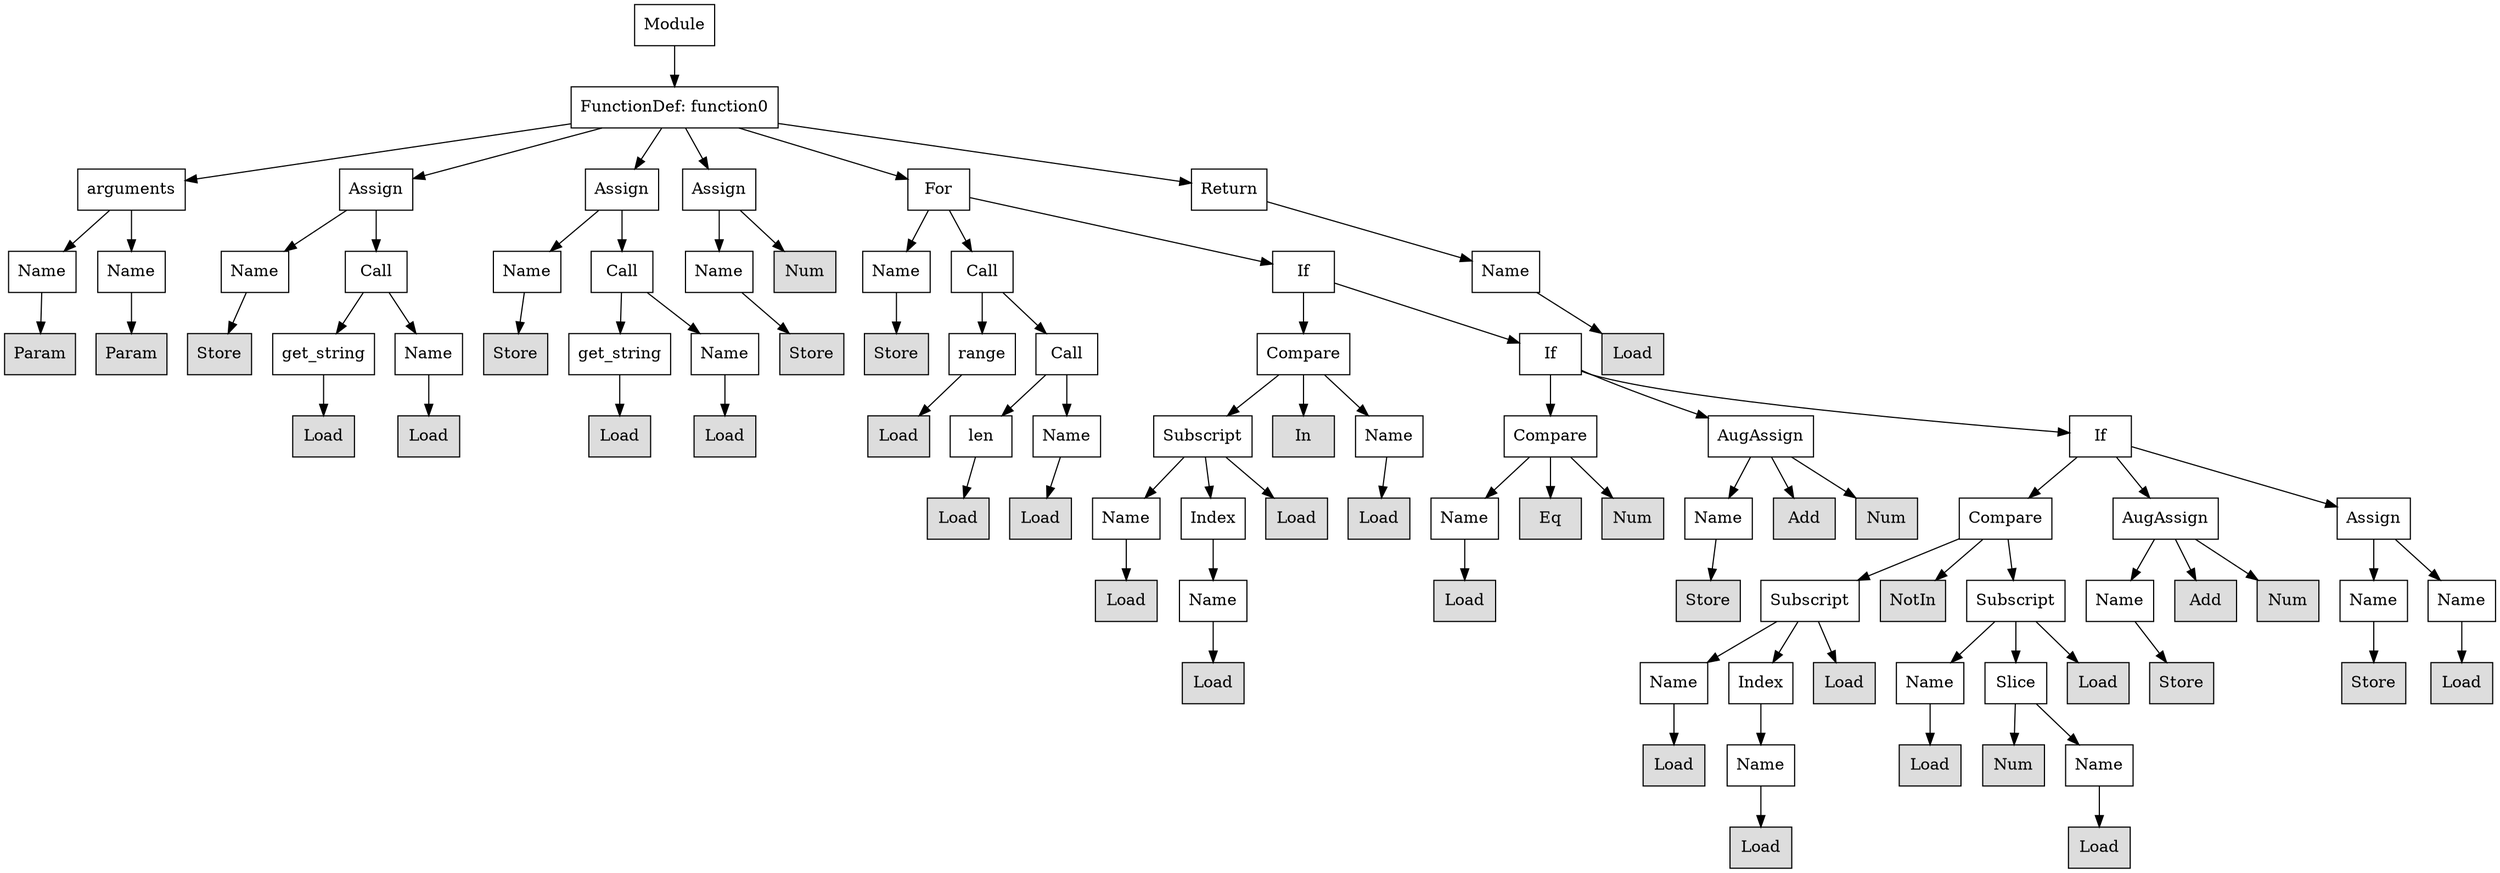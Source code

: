digraph G {
n0 [shape=rect, label="Module"];
n1 [shape=rect, label="FunctionDef: function0"];
n2 [shape=rect, label="arguments"];
n3 [shape=rect, label="Assign"];
n4 [shape=rect, label="Assign"];
n5 [shape=rect, label="Assign"];
n6 [shape=rect, label="For"];
n7 [shape=rect, label="Return"];
n8 [shape=rect, label="Name"];
n9 [shape=rect, label="Name"];
n10 [shape=rect, label="Name"];
n11 [shape=rect, label="Call"];
n12 [shape=rect, label="Name"];
n13 [shape=rect, label="Call"];
n14 [shape=rect, label="Name"];
n15 [shape=rect, label="Num" style="filled" fillcolor="#dddddd"];
n16 [shape=rect, label="Name"];
n17 [shape=rect, label="Call"];
n18 [shape=rect, label="If"];
n19 [shape=rect, label="Name"];
n20 [shape=rect, label="Param" style="filled" fillcolor="#dddddd"];
n21 [shape=rect, label="Param" style="filled" fillcolor="#dddddd"];
n22 [shape=rect, label="Store" style="filled" fillcolor="#dddddd"];
n23 [shape=rect, label="get_string"];
n24 [shape=rect, label="Name"];
n25 [shape=rect, label="Store" style="filled" fillcolor="#dddddd"];
n26 [shape=rect, label="get_string"];
n27 [shape=rect, label="Name"];
n28 [shape=rect, label="Store" style="filled" fillcolor="#dddddd"];
n29 [shape=rect, label="Store" style="filled" fillcolor="#dddddd"];
n30 [shape=rect, label="range"];
n31 [shape=rect, label="Call"];
n32 [shape=rect, label="Compare"];
n33 [shape=rect, label="If"];
n34 [shape=rect, label="Load" style="filled" fillcolor="#dddddd"];
n35 [shape=rect, label="Load" style="filled" fillcolor="#dddddd"];
n36 [shape=rect, label="Load" style="filled" fillcolor="#dddddd"];
n37 [shape=rect, label="Load" style="filled" fillcolor="#dddddd"];
n38 [shape=rect, label="Load" style="filled" fillcolor="#dddddd"];
n39 [shape=rect, label="Load" style="filled" fillcolor="#dddddd"];
n40 [shape=rect, label="len"];
n41 [shape=rect, label="Name"];
n42 [shape=rect, label="Subscript"];
n43 [shape=rect, label="In" style="filled" fillcolor="#dddddd"];
n44 [shape=rect, label="Name"];
n45 [shape=rect, label="Compare"];
n46 [shape=rect, label="AugAssign"];
n47 [shape=rect, label="If"];
n48 [shape=rect, label="Load" style="filled" fillcolor="#dddddd"];
n49 [shape=rect, label="Load" style="filled" fillcolor="#dddddd"];
n50 [shape=rect, label="Name"];
n51 [shape=rect, label="Index"];
n52 [shape=rect, label="Load" style="filled" fillcolor="#dddddd"];
n53 [shape=rect, label="Load" style="filled" fillcolor="#dddddd"];
n54 [shape=rect, label="Name"];
n55 [shape=rect, label="Eq" style="filled" fillcolor="#dddddd"];
n56 [shape=rect, label="Num" style="filled" fillcolor="#dddddd"];
n57 [shape=rect, label="Name"];
n58 [shape=rect, label="Add" style="filled" fillcolor="#dddddd"];
n59 [shape=rect, label="Num" style="filled" fillcolor="#dddddd"];
n60 [shape=rect, label="Compare"];
n61 [shape=rect, label="AugAssign"];
n62 [shape=rect, label="Assign"];
n63 [shape=rect, label="Load" style="filled" fillcolor="#dddddd"];
n64 [shape=rect, label="Name"];
n65 [shape=rect, label="Load" style="filled" fillcolor="#dddddd"];
n66 [shape=rect, label="Store" style="filled" fillcolor="#dddddd"];
n67 [shape=rect, label="Subscript"];
n68 [shape=rect, label="NotIn" style="filled" fillcolor="#dddddd"];
n69 [shape=rect, label="Subscript"];
n70 [shape=rect, label="Name"];
n71 [shape=rect, label="Add" style="filled" fillcolor="#dddddd"];
n72 [shape=rect, label="Num" style="filled" fillcolor="#dddddd"];
n73 [shape=rect, label="Name"];
n74 [shape=rect, label="Name"];
n75 [shape=rect, label="Load" style="filled" fillcolor="#dddddd"];
n76 [shape=rect, label="Name"];
n77 [shape=rect, label="Index"];
n78 [shape=rect, label="Load" style="filled" fillcolor="#dddddd"];
n79 [shape=rect, label="Name"];
n80 [shape=rect, label="Slice"];
n81 [shape=rect, label="Load" style="filled" fillcolor="#dddddd"];
n82 [shape=rect, label="Store" style="filled" fillcolor="#dddddd"];
n83 [shape=rect, label="Store" style="filled" fillcolor="#dddddd"];
n84 [shape=rect, label="Load" style="filled" fillcolor="#dddddd"];
n85 [shape=rect, label="Load" style="filled" fillcolor="#dddddd"];
n86 [shape=rect, label="Name"];
n87 [shape=rect, label="Load" style="filled" fillcolor="#dddddd"];
n88 [shape=rect, label="Num" style="filled" fillcolor="#dddddd"];
n89 [shape=rect, label="Name"];
n90 [shape=rect, label="Load" style="filled" fillcolor="#dddddd"];
n91 [shape=rect, label="Load" style="filled" fillcolor="#dddddd"];
n0 -> n1;
n1 -> n2;
n1 -> n3;
n1 -> n4;
n1 -> n5;
n1 -> n6;
n1 -> n7;
n2 -> n8;
n2 -> n9;
n3 -> n10;
n3 -> n11;
n4 -> n12;
n4 -> n13;
n5 -> n14;
n5 -> n15;
n6 -> n16;
n6 -> n17;
n6 -> n18;
n7 -> n19;
n8 -> n20;
n9 -> n21;
n10 -> n22;
n11 -> n23;
n11 -> n24;
n12 -> n25;
n13 -> n26;
n13 -> n27;
n14 -> n28;
n16 -> n29;
n17 -> n30;
n17 -> n31;
n18 -> n32;
n18 -> n33;
n19 -> n34;
n23 -> n35;
n24 -> n36;
n26 -> n37;
n27 -> n38;
n30 -> n39;
n31 -> n40;
n31 -> n41;
n32 -> n42;
n32 -> n43;
n32 -> n44;
n33 -> n45;
n33 -> n46;
n33 -> n47;
n40 -> n48;
n41 -> n49;
n42 -> n50;
n42 -> n51;
n42 -> n52;
n44 -> n53;
n45 -> n54;
n45 -> n55;
n45 -> n56;
n46 -> n57;
n46 -> n58;
n46 -> n59;
n47 -> n60;
n47 -> n61;
n47 -> n62;
n50 -> n63;
n51 -> n64;
n54 -> n65;
n57 -> n66;
n60 -> n67;
n60 -> n68;
n60 -> n69;
n61 -> n70;
n61 -> n71;
n61 -> n72;
n62 -> n73;
n62 -> n74;
n64 -> n75;
n67 -> n76;
n67 -> n77;
n67 -> n78;
n69 -> n79;
n69 -> n80;
n69 -> n81;
n70 -> n82;
n73 -> n83;
n74 -> n84;
n76 -> n85;
n77 -> n86;
n79 -> n87;
n80 -> n88;
n80 -> n89;
n86 -> n90;
n89 -> n91;
}
